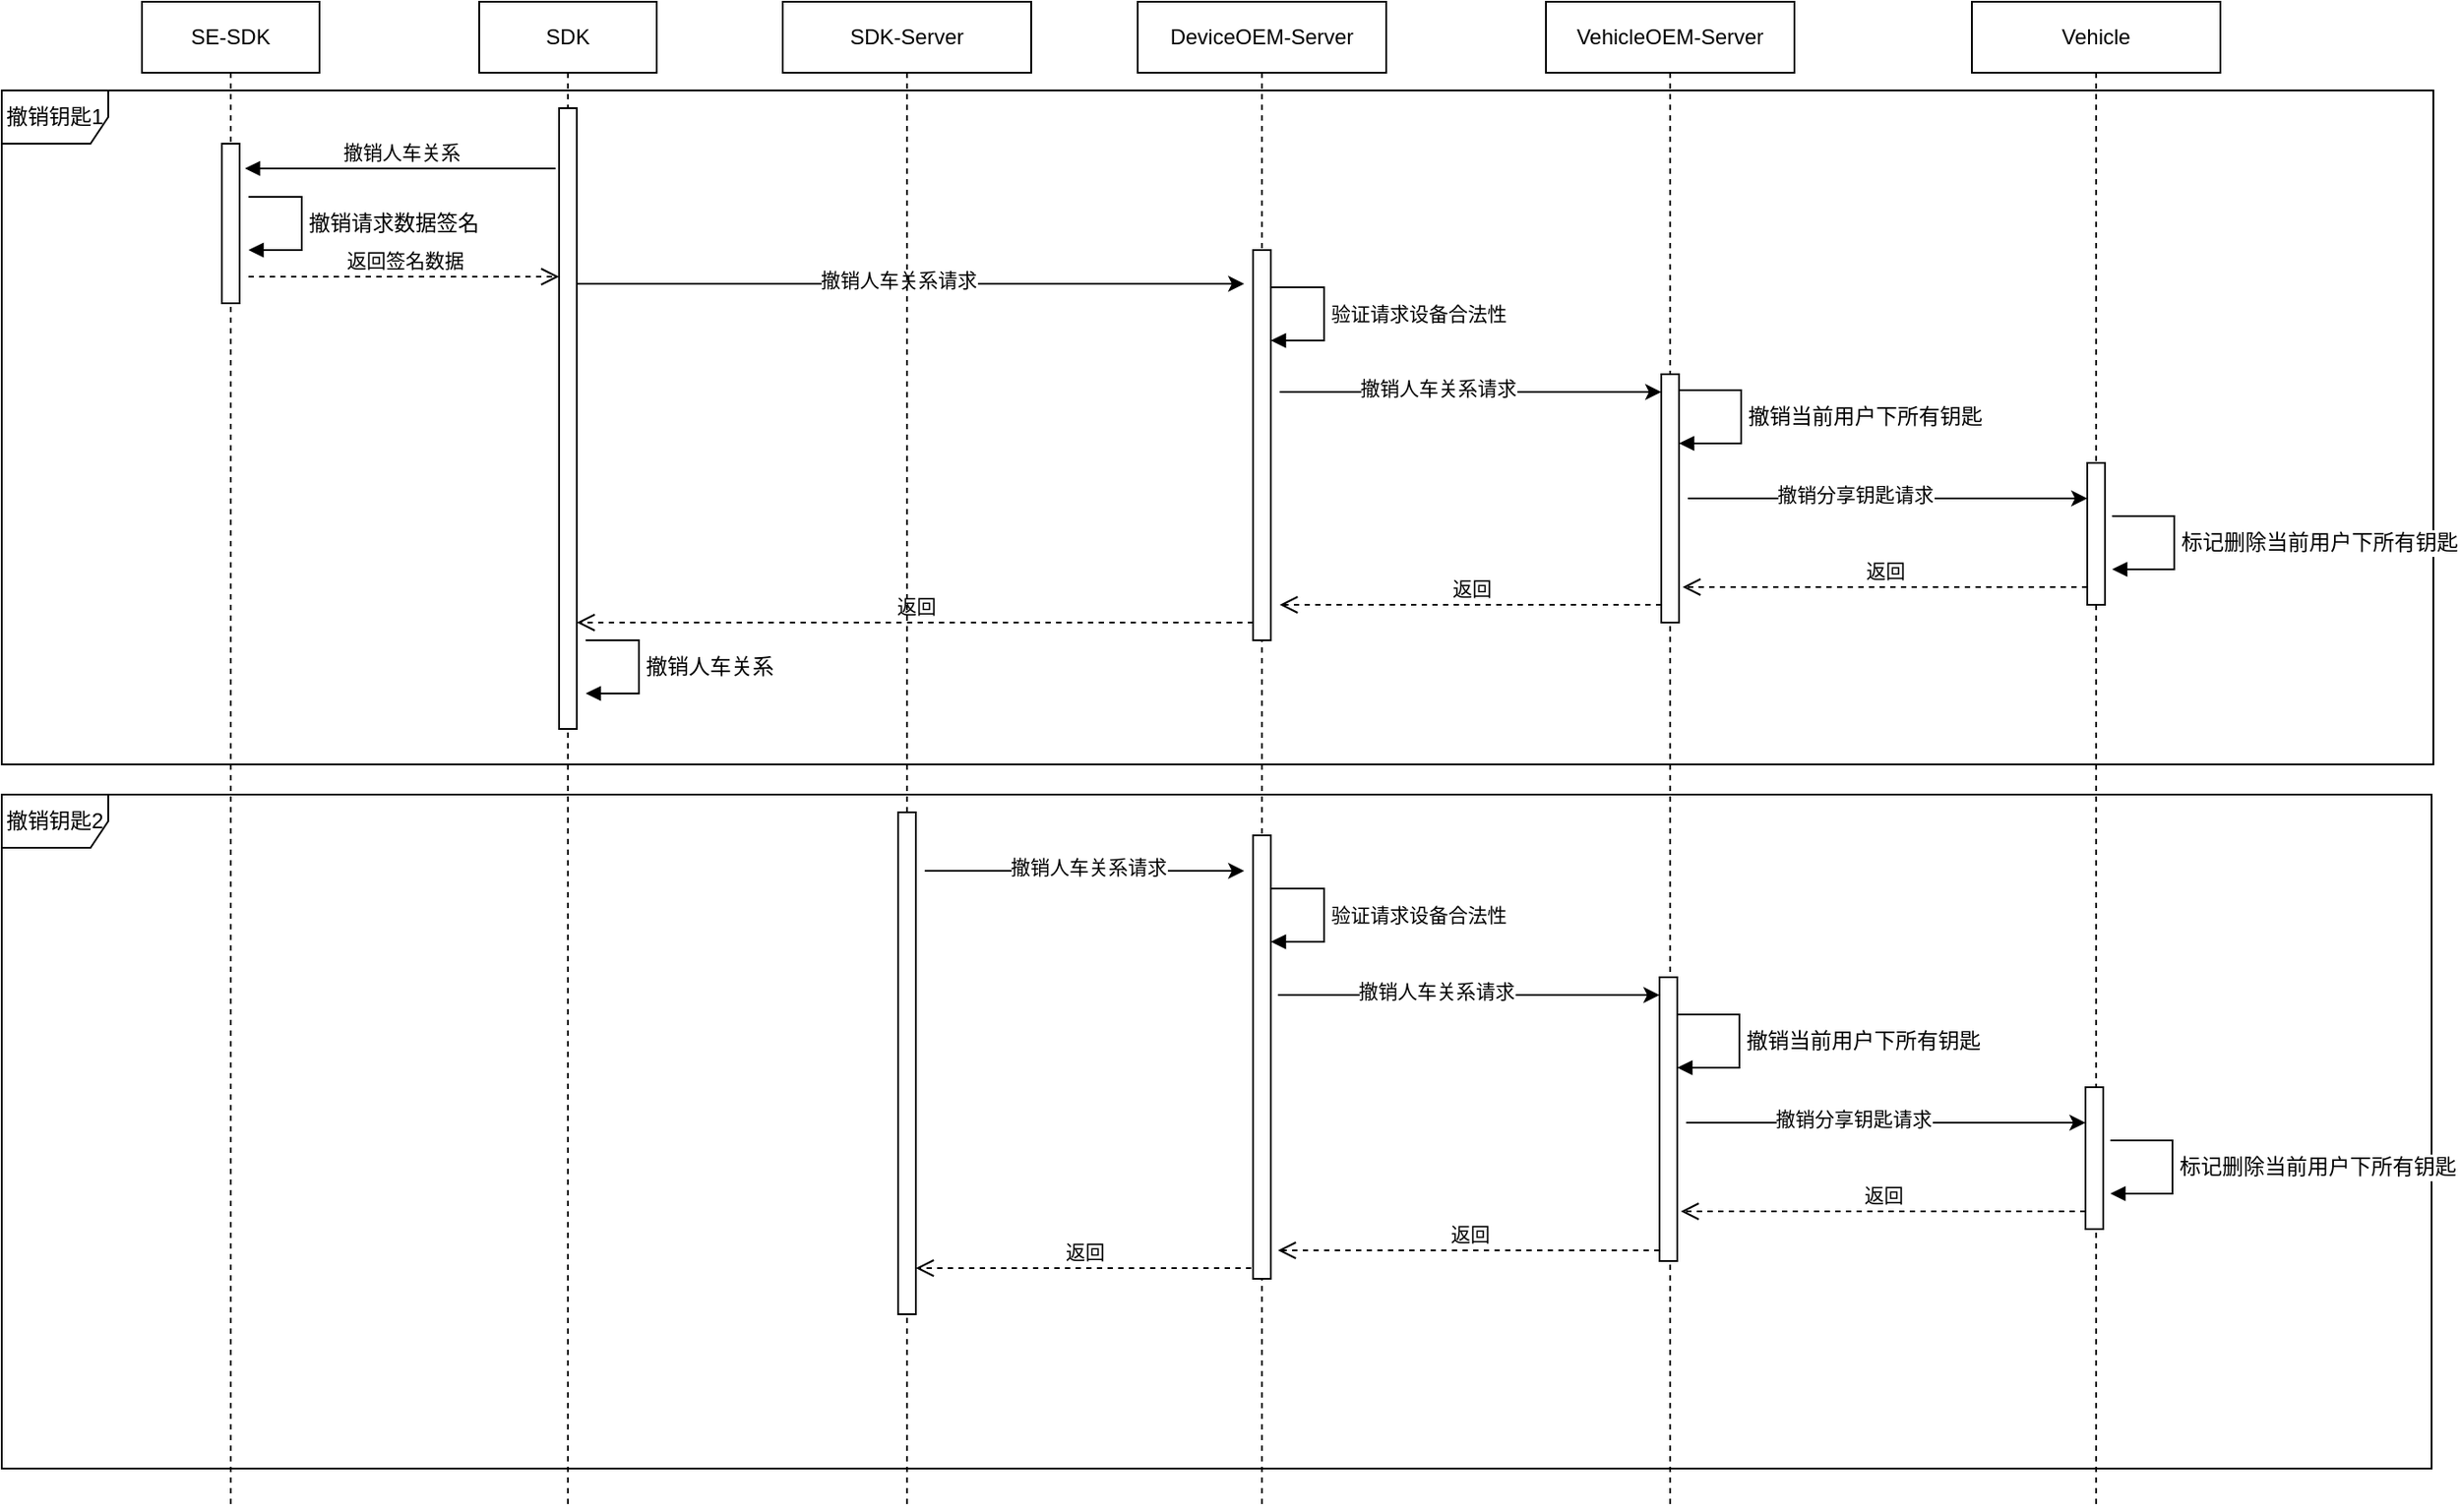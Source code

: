 <mxfile version="24.7.7">
  <diagram name="第 1 页" id="pRwHNNlRCIsjpIY2URZG">
    <mxGraphModel dx="2536" dy="927" grid="1" gridSize="10" guides="1" tooltips="1" connect="1" arrows="1" fold="1" page="1" pageScale="1" pageWidth="827" pageHeight="1169" math="0" shadow="0">
      <root>
        <mxCell id="0" />
        <mxCell id="1" parent="0" />
        <mxCell id="WlolENBASXnC9q6rWEca-1" value="SE-SDK" style="shape=umlLifeline;perimeter=lifelinePerimeter;whiteSpace=wrap;html=1;container=0;dropTarget=0;collapsible=0;recursiveResize=0;outlineConnect=0;portConstraint=eastwest;newEdgeStyle={&quot;edgeStyle&quot;:&quot;elbowEdgeStyle&quot;,&quot;elbow&quot;:&quot;vertical&quot;,&quot;curved&quot;:0,&quot;rounded&quot;:0};" vertex="1" parent="1">
          <mxGeometry x="-501" y="40" width="100" height="850" as="geometry" />
        </mxCell>
        <mxCell id="WlolENBASXnC9q6rWEca-2" value="" style="html=1;points=[];perimeter=orthogonalPerimeter;outlineConnect=0;targetShapes=umlLifeline;portConstraint=eastwest;newEdgeStyle={&quot;edgeStyle&quot;:&quot;elbowEdgeStyle&quot;,&quot;elbow&quot;:&quot;vertical&quot;,&quot;curved&quot;:0,&quot;rounded&quot;:0};" vertex="1" parent="WlolENBASXnC9q6rWEca-1">
          <mxGeometry x="45" y="80" width="10" height="90" as="geometry" />
        </mxCell>
        <mxCell id="WlolENBASXnC9q6rWEca-4" value="SDK" style="shape=umlLifeline;perimeter=lifelinePerimeter;whiteSpace=wrap;html=1;container=0;dropTarget=0;collapsible=0;recursiveResize=0;outlineConnect=0;portConstraint=eastwest;newEdgeStyle={&quot;edgeStyle&quot;:&quot;elbowEdgeStyle&quot;,&quot;elbow&quot;:&quot;vertical&quot;,&quot;curved&quot;:0,&quot;rounded&quot;:0};" vertex="1" parent="1">
          <mxGeometry x="-311" y="40" width="100" height="850" as="geometry" />
        </mxCell>
        <mxCell id="WlolENBASXnC9q6rWEca-5" value="" style="html=1;points=[];perimeter=orthogonalPerimeter;outlineConnect=0;targetShapes=umlLifeline;portConstraint=eastwest;newEdgeStyle={&quot;edgeStyle&quot;:&quot;elbowEdgeStyle&quot;,&quot;elbow&quot;:&quot;vertical&quot;,&quot;curved&quot;:0,&quot;rounded&quot;:0};" vertex="1" parent="WlolENBASXnC9q6rWEca-4">
          <mxGeometry x="45" y="60" width="10" height="350" as="geometry" />
        </mxCell>
        <mxCell id="WlolENBASXnC9q6rWEca-7" value="撤销人车关系" style="html=1;verticalAlign=bottom;endArrow=block;edgeStyle=elbowEdgeStyle;elbow=vertical;curved=0;rounded=0;" edge="1" parent="1">
          <mxGeometry relative="1" as="geometry">
            <mxPoint x="-268" y="134" as="sourcePoint" />
            <Array as="points" />
            <mxPoint x="-443" y="134" as="targetPoint" />
          </mxGeometry>
        </mxCell>
        <mxCell id="WlolENBASXnC9q6rWEca-9" value="返回签名数据" style="html=1;verticalAlign=bottom;endArrow=open;dashed=1;endSize=8;edgeStyle=elbowEdgeStyle;elbow=vertical;curved=0;rounded=0;" edge="1" parent="1">
          <mxGeometry relative="1" as="geometry">
            <mxPoint x="-266" y="195" as="targetPoint" />
            <Array as="points">
              <mxPoint x="-351" y="195" />
            </Array>
            <mxPoint x="-441" y="195" as="sourcePoint" />
          </mxGeometry>
        </mxCell>
        <mxCell id="WlolENBASXnC9q6rWEca-10" value="DeviceOEM-Server" style="shape=umlLifeline;perimeter=lifelinePerimeter;whiteSpace=wrap;html=1;container=0;dropTarget=0;collapsible=0;recursiveResize=0;outlineConnect=0;portConstraint=eastwest;newEdgeStyle={&quot;edgeStyle&quot;:&quot;elbowEdgeStyle&quot;,&quot;elbow&quot;:&quot;vertical&quot;,&quot;curved&quot;:0,&quot;rounded&quot;:0};" vertex="1" parent="1">
          <mxGeometry x="60" y="40" width="140" height="850" as="geometry" />
        </mxCell>
        <mxCell id="WlolENBASXnC9q6rWEca-11" value="" style="html=1;points=[];perimeter=orthogonalPerimeter;outlineConnect=0;targetShapes=umlLifeline;portConstraint=eastwest;newEdgeStyle={&quot;edgeStyle&quot;:&quot;elbowEdgeStyle&quot;,&quot;elbow&quot;:&quot;vertical&quot;,&quot;curved&quot;:0,&quot;rounded&quot;:0};" vertex="1" parent="WlolENBASXnC9q6rWEca-10">
          <mxGeometry x="65" y="140" width="10" height="220" as="geometry" />
        </mxCell>
        <mxCell id="WlolENBASXnC9q6rWEca-17" value="VehicleOEM-Server" style="shape=umlLifeline;perimeter=lifelinePerimeter;whiteSpace=wrap;html=1;container=0;dropTarget=0;collapsible=0;recursiveResize=0;outlineConnect=0;portConstraint=eastwest;newEdgeStyle={&quot;edgeStyle&quot;:&quot;elbowEdgeStyle&quot;,&quot;elbow&quot;:&quot;vertical&quot;,&quot;curved&quot;:0,&quot;rounded&quot;:0};" vertex="1" parent="1">
          <mxGeometry x="290" y="40" width="140" height="850" as="geometry" />
        </mxCell>
        <mxCell id="WlolENBASXnC9q6rWEca-43" value="" style="html=1;points=[];perimeter=orthogonalPerimeter;outlineConnect=0;targetShapes=umlLifeline;portConstraint=eastwest;newEdgeStyle={&quot;edgeStyle&quot;:&quot;elbowEdgeStyle&quot;,&quot;elbow&quot;:&quot;vertical&quot;,&quot;curved&quot;:0,&quot;rounded&quot;:0};" vertex="1" parent="WlolENBASXnC9q6rWEca-17">
          <mxGeometry x="65" y="210" width="10" height="140" as="geometry" />
        </mxCell>
        <mxCell id="WlolENBASXnC9q6rWEca-44" value="撤销当前用户下所有钥匙" style="html=1;align=left;spacingLeft=2;endArrow=block;rounded=0;edgeStyle=orthogonalEdgeStyle;curved=0;rounded=0;fontFamily=Helvetica;fontSize=12;fontColor=default;" edge="1" parent="WlolENBASXnC9q6rWEca-17">
          <mxGeometry relative="1" as="geometry">
            <mxPoint x="75" y="219" as="sourcePoint" />
            <Array as="points">
              <mxPoint x="110" y="219" />
              <mxPoint x="110" y="249" />
            </Array>
            <mxPoint x="75" y="249" as="targetPoint" />
          </mxGeometry>
        </mxCell>
        <mxCell id="WlolENBASXnC9q6rWEca-20" value="Vehicle" style="shape=umlLifeline;perimeter=lifelinePerimeter;whiteSpace=wrap;html=1;container=0;dropTarget=0;collapsible=0;recursiveResize=0;outlineConnect=0;portConstraint=eastwest;newEdgeStyle={&quot;edgeStyle&quot;:&quot;elbowEdgeStyle&quot;,&quot;elbow&quot;:&quot;vertical&quot;,&quot;curved&quot;:0,&quot;rounded&quot;:0};" vertex="1" parent="1">
          <mxGeometry x="530" y="40" width="140" height="850" as="geometry" />
        </mxCell>
        <mxCell id="WlolENBASXnC9q6rWEca-47" value="" style="html=1;points=[];perimeter=orthogonalPerimeter;outlineConnect=0;targetShapes=umlLifeline;portConstraint=eastwest;newEdgeStyle={&quot;edgeStyle&quot;:&quot;elbowEdgeStyle&quot;,&quot;elbow&quot;:&quot;vertical&quot;,&quot;curved&quot;:0,&quot;rounded&quot;:0};" vertex="1" parent="WlolENBASXnC9q6rWEca-20">
          <mxGeometry x="65" y="260" width="10" height="80" as="geometry" />
        </mxCell>
        <mxCell id="WlolENBASXnC9q6rWEca-21" value="" style="endArrow=classic;html=1;rounded=0;" edge="1" parent="1" source="WlolENBASXnC9q6rWEca-5">
          <mxGeometry width="50" height="50" relative="1" as="geometry">
            <mxPoint x="-105" y="199" as="sourcePoint" />
            <mxPoint x="120" y="199" as="targetPoint" />
          </mxGeometry>
        </mxCell>
        <mxCell id="WlolENBASXnC9q6rWEca-22" value="撤销人车关系请求" style="edgeLabel;html=1;align=center;verticalAlign=middle;resizable=0;points=[];" vertex="1" connectable="0" parent="WlolENBASXnC9q6rWEca-21">
          <mxGeometry x="-0.17" y="2" relative="1" as="geometry">
            <mxPoint x="25" as="offset" />
          </mxGeometry>
        </mxCell>
        <mxCell id="WlolENBASXnC9q6rWEca-23" value="&lt;font style=&quot;font-size: 11px;&quot;&gt;验证请求设备合法性&lt;/font&gt;" style="html=1;align=left;spacingLeft=2;endArrow=block;rounded=0;edgeStyle=orthogonalEdgeStyle;curved=0;rounded=0;fontFamily=Helvetica;fontSize=12;fontColor=default;" edge="1" parent="1">
          <mxGeometry relative="1" as="geometry">
            <mxPoint x="135" y="201" as="sourcePoint" />
            <Array as="points">
              <mxPoint x="165" y="201" />
              <mxPoint x="165" y="231" />
            </Array>
            <mxPoint x="135" y="231" as="targetPoint" />
          </mxGeometry>
        </mxCell>
        <mxCell id="WlolENBASXnC9q6rWEca-24" value="撤销人车关系" style="html=1;align=left;spacingLeft=2;endArrow=block;rounded=0;edgeStyle=orthogonalEdgeStyle;curved=0;rounded=0;fontFamily=Helvetica;fontSize=12;fontColor=default;" edge="1" parent="1">
          <mxGeometry relative="1" as="geometry">
            <mxPoint x="-251" y="400" as="sourcePoint" />
            <Array as="points">
              <mxPoint x="-221" y="400" />
              <mxPoint x="-221" y="430" />
            </Array>
            <mxPoint x="-251" y="430" as="targetPoint" />
          </mxGeometry>
        </mxCell>
        <mxCell id="WlolENBASXnC9q6rWEca-25" value="撤销钥匙1" style="shape=umlFrame;whiteSpace=wrap;html=1;pointerEvents=0;sketch=0;strokeColor=default;align=center;verticalAlign=middle;fontFamily=Helvetica;fontSize=12;fontColor=default;fillColor=default;" vertex="1" parent="1">
          <mxGeometry x="-580" y="90" width="1370" height="380" as="geometry" />
        </mxCell>
        <mxCell id="WlolENBASXnC9q6rWEca-26" value="撤销请求数据签名" style="html=1;align=left;spacingLeft=2;endArrow=block;rounded=0;edgeStyle=orthogonalEdgeStyle;curved=0;rounded=0;fontFamily=Helvetica;fontSize=12;fontColor=default;" edge="1" parent="1">
          <mxGeometry relative="1" as="geometry">
            <mxPoint x="-441" y="150" as="sourcePoint" />
            <Array as="points">
              <mxPoint x="-411" y="150" />
              <mxPoint x="-411" y="180" />
            </Array>
            <mxPoint x="-441" y="180" as="targetPoint" />
          </mxGeometry>
        </mxCell>
        <mxCell id="WlolENBASXnC9q6rWEca-41" value="" style="endArrow=classic;html=1;rounded=0;" edge="1" parent="1">
          <mxGeometry width="50" height="50" relative="1" as="geometry">
            <mxPoint x="140" y="260" as="sourcePoint" />
            <mxPoint x="355" y="260" as="targetPoint" />
          </mxGeometry>
        </mxCell>
        <mxCell id="WlolENBASXnC9q6rWEca-42" value="撤销人车关系请求" style="edgeLabel;html=1;align=center;verticalAlign=middle;resizable=0;points=[];" vertex="1" connectable="0" parent="WlolENBASXnC9q6rWEca-41">
          <mxGeometry x="-0.17" y="2" relative="1" as="geometry">
            <mxPoint as="offset" />
          </mxGeometry>
        </mxCell>
        <mxCell id="WlolENBASXnC9q6rWEca-45" value="" style="endArrow=classic;html=1;rounded=0;" edge="1" parent="1">
          <mxGeometry width="50" height="50" relative="1" as="geometry">
            <mxPoint x="370" y="320" as="sourcePoint" />
            <mxPoint x="595" y="320" as="targetPoint" />
          </mxGeometry>
        </mxCell>
        <mxCell id="WlolENBASXnC9q6rWEca-46" value="撤销分享钥匙请求" style="edgeLabel;html=1;align=center;verticalAlign=middle;resizable=0;points=[];" vertex="1" connectable="0" parent="WlolENBASXnC9q6rWEca-45">
          <mxGeometry x="-0.17" y="2" relative="1" as="geometry">
            <mxPoint as="offset" />
          </mxGeometry>
        </mxCell>
        <mxCell id="WlolENBASXnC9q6rWEca-48" value="标记删除当前用户下所有钥匙" style="html=1;align=left;spacingLeft=2;endArrow=block;rounded=0;edgeStyle=orthogonalEdgeStyle;curved=0;rounded=0;fontFamily=Helvetica;fontSize=12;fontColor=default;" edge="1" parent="1">
          <mxGeometry relative="1" as="geometry">
            <mxPoint x="609" y="330" as="sourcePoint" />
            <Array as="points">
              <mxPoint x="644" y="330" />
              <mxPoint x="644" y="360" />
            </Array>
            <mxPoint x="609" y="360" as="targetPoint" />
          </mxGeometry>
        </mxCell>
        <mxCell id="WlolENBASXnC9q6rWEca-49" value="返回" style="html=1;verticalAlign=bottom;endArrow=open;dashed=1;endSize=8;edgeStyle=elbowEdgeStyle;elbow=vertical;curved=0;rounded=0;" edge="1" parent="1">
          <mxGeometry relative="1" as="geometry">
            <mxPoint x="367" y="370" as="targetPoint" />
            <Array as="points" />
            <mxPoint x="595" y="370" as="sourcePoint" />
          </mxGeometry>
        </mxCell>
        <mxCell id="WlolENBASXnC9q6rWEca-50" value="返回" style="html=1;verticalAlign=bottom;endArrow=open;dashed=1;endSize=8;edgeStyle=elbowEdgeStyle;elbow=vertical;curved=0;rounded=0;" edge="1" parent="1">
          <mxGeometry relative="1" as="geometry">
            <mxPoint x="140" y="380" as="targetPoint" />
            <Array as="points" />
            <mxPoint x="355" y="380" as="sourcePoint" />
          </mxGeometry>
        </mxCell>
        <mxCell id="WlolENBASXnC9q6rWEca-51" value="返回" style="html=1;verticalAlign=bottom;endArrow=open;dashed=1;endSize=8;edgeStyle=elbowEdgeStyle;elbow=vertical;curved=0;rounded=0;" edge="1" parent="1" target="WlolENBASXnC9q6rWEca-5">
          <mxGeometry relative="1" as="geometry">
            <mxPoint x="-90" y="390" as="targetPoint" />
            <Array as="points" />
            <mxPoint x="125" y="390" as="sourcePoint" />
          </mxGeometry>
        </mxCell>
        <mxCell id="WlolENBASXnC9q6rWEca-56" value="" style="html=1;points=[];perimeter=orthogonalPerimeter;outlineConnect=0;targetShapes=umlLifeline;portConstraint=eastwest;newEdgeStyle={&quot;edgeStyle&quot;:&quot;elbowEdgeStyle&quot;,&quot;elbow&quot;:&quot;vertical&quot;,&quot;curved&quot;:0,&quot;rounded&quot;:0};" vertex="1" parent="1">
          <mxGeometry x="125" y="510" width="10" height="250" as="geometry" />
        </mxCell>
        <mxCell id="WlolENBASXnC9q6rWEca-57" value="" style="html=1;points=[];perimeter=orthogonalPerimeter;outlineConnect=0;targetShapes=umlLifeline;portConstraint=eastwest;newEdgeStyle={&quot;edgeStyle&quot;:&quot;elbowEdgeStyle&quot;,&quot;elbow&quot;:&quot;vertical&quot;,&quot;curved&quot;:0,&quot;rounded&quot;:0};" vertex="1" parent="1">
          <mxGeometry x="354" y="590" width="10" height="160" as="geometry" />
        </mxCell>
        <mxCell id="WlolENBASXnC9q6rWEca-58" value="撤销当前用户下所有钥匙" style="html=1;align=left;spacingLeft=2;endArrow=block;rounded=0;edgeStyle=orthogonalEdgeStyle;curved=0;rounded=0;fontFamily=Helvetica;fontSize=12;fontColor=default;" edge="1" parent="1">
          <mxGeometry relative="1" as="geometry">
            <mxPoint x="364" y="611" as="sourcePoint" />
            <Array as="points">
              <mxPoint x="399" y="611" />
              <mxPoint x="399" y="641" />
            </Array>
            <mxPoint x="364" y="641" as="targetPoint" />
          </mxGeometry>
        </mxCell>
        <mxCell id="WlolENBASXnC9q6rWEca-59" value="" style="html=1;points=[];perimeter=orthogonalPerimeter;outlineConnect=0;targetShapes=umlLifeline;portConstraint=eastwest;newEdgeStyle={&quot;edgeStyle&quot;:&quot;elbowEdgeStyle&quot;,&quot;elbow&quot;:&quot;vertical&quot;,&quot;curved&quot;:0,&quot;rounded&quot;:0};" vertex="1" parent="1">
          <mxGeometry x="594" y="652" width="10" height="80" as="geometry" />
        </mxCell>
        <mxCell id="WlolENBASXnC9q6rWEca-60" value="" style="endArrow=classic;html=1;rounded=0;" edge="1" parent="1">
          <mxGeometry width="50" height="50" relative="1" as="geometry">
            <mxPoint x="-60" y="530" as="sourcePoint" />
            <mxPoint x="120" y="530" as="targetPoint" />
          </mxGeometry>
        </mxCell>
        <mxCell id="WlolENBASXnC9q6rWEca-61" value="撤销人车关系请求" style="edgeLabel;html=1;align=center;verticalAlign=middle;resizable=0;points=[];" vertex="1" connectable="0" parent="WlolENBASXnC9q6rWEca-60">
          <mxGeometry x="-0.17" y="2" relative="1" as="geometry">
            <mxPoint x="17" as="offset" />
          </mxGeometry>
        </mxCell>
        <mxCell id="WlolENBASXnC9q6rWEca-62" value="&lt;font style=&quot;font-size: 11px;&quot;&gt;验证请求设备合法性&lt;/font&gt;" style="html=1;align=left;spacingLeft=2;endArrow=block;rounded=0;edgeStyle=orthogonalEdgeStyle;curved=0;rounded=0;fontFamily=Helvetica;fontSize=12;fontColor=default;" edge="1" parent="1">
          <mxGeometry relative="1" as="geometry">
            <mxPoint x="135" y="540" as="sourcePoint" />
            <Array as="points">
              <mxPoint x="165" y="540" />
              <mxPoint x="165" y="570" />
            </Array>
            <mxPoint x="135" y="570" as="targetPoint" />
          </mxGeometry>
        </mxCell>
        <mxCell id="WlolENBASXnC9q6rWEca-64" value="撤销钥匙2" style="shape=umlFrame;whiteSpace=wrap;html=1;pointerEvents=0;sketch=0;strokeColor=default;align=center;verticalAlign=middle;fontFamily=Helvetica;fontSize=12;fontColor=default;fillColor=default;" vertex="1" parent="1">
          <mxGeometry x="-580" y="487" width="1369" height="380" as="geometry" />
        </mxCell>
        <mxCell id="WlolENBASXnC9q6rWEca-66" value="" style="endArrow=classic;html=1;rounded=0;" edge="1" parent="1">
          <mxGeometry width="50" height="50" relative="1" as="geometry">
            <mxPoint x="139" y="600" as="sourcePoint" />
            <mxPoint x="354" y="600" as="targetPoint" />
          </mxGeometry>
        </mxCell>
        <mxCell id="WlolENBASXnC9q6rWEca-67" value="撤销人车关系请求" style="edgeLabel;html=1;align=center;verticalAlign=middle;resizable=0;points=[];" vertex="1" connectable="0" parent="WlolENBASXnC9q6rWEca-66">
          <mxGeometry x="-0.17" y="2" relative="1" as="geometry">
            <mxPoint as="offset" />
          </mxGeometry>
        </mxCell>
        <mxCell id="WlolENBASXnC9q6rWEca-68" value="" style="endArrow=classic;html=1;rounded=0;" edge="1" parent="1">
          <mxGeometry width="50" height="50" relative="1" as="geometry">
            <mxPoint x="369" y="672" as="sourcePoint" />
            <mxPoint x="594" y="672" as="targetPoint" />
          </mxGeometry>
        </mxCell>
        <mxCell id="WlolENBASXnC9q6rWEca-69" value="撤销分享钥匙请求" style="edgeLabel;html=1;align=center;verticalAlign=middle;resizable=0;points=[];" vertex="1" connectable="0" parent="WlolENBASXnC9q6rWEca-68">
          <mxGeometry x="-0.17" y="2" relative="1" as="geometry">
            <mxPoint as="offset" />
          </mxGeometry>
        </mxCell>
        <mxCell id="WlolENBASXnC9q6rWEca-70" value="标记删除当前用户下所有钥匙" style="html=1;align=left;spacingLeft=2;endArrow=block;rounded=0;edgeStyle=orthogonalEdgeStyle;curved=0;rounded=0;fontFamily=Helvetica;fontSize=12;fontColor=default;" edge="1" parent="1">
          <mxGeometry relative="1" as="geometry">
            <mxPoint x="608" y="682" as="sourcePoint" />
            <Array as="points">
              <mxPoint x="643" y="682" />
              <mxPoint x="643" y="712" />
            </Array>
            <mxPoint x="608" y="712" as="targetPoint" />
          </mxGeometry>
        </mxCell>
        <mxCell id="WlolENBASXnC9q6rWEca-71" value="返回" style="html=1;verticalAlign=bottom;endArrow=open;dashed=1;endSize=8;edgeStyle=elbowEdgeStyle;elbow=vertical;curved=0;rounded=0;" edge="1" parent="1">
          <mxGeometry relative="1" as="geometry">
            <mxPoint x="366" y="722" as="targetPoint" />
            <Array as="points" />
            <mxPoint x="594" y="722" as="sourcePoint" />
          </mxGeometry>
        </mxCell>
        <mxCell id="WlolENBASXnC9q6rWEca-72" value="返回" style="html=1;verticalAlign=bottom;endArrow=open;dashed=1;endSize=8;edgeStyle=elbowEdgeStyle;elbow=vertical;curved=0;rounded=0;" edge="1" parent="1">
          <mxGeometry relative="1" as="geometry">
            <mxPoint x="139" y="744" as="targetPoint" />
            <Array as="points" />
            <mxPoint x="354" y="744" as="sourcePoint" />
          </mxGeometry>
        </mxCell>
        <mxCell id="WlolENBASXnC9q6rWEca-73" value="返回" style="html=1;verticalAlign=bottom;endArrow=open;dashed=1;endSize=8;edgeStyle=elbowEdgeStyle;elbow=vertical;curved=0;rounded=0;" edge="1" parent="1" target="WlolENBASXnC9q6rWEca-75">
          <mxGeometry relative="1" as="geometry">
            <mxPoint x="-60" y="760" as="targetPoint" />
            <Array as="points" />
            <mxPoint x="124" y="754" as="sourcePoint" />
          </mxGeometry>
        </mxCell>
        <mxCell id="WlolENBASXnC9q6rWEca-74" value="SDK-Server" style="shape=umlLifeline;perimeter=lifelinePerimeter;whiteSpace=wrap;html=1;container=0;dropTarget=0;collapsible=0;recursiveResize=0;outlineConnect=0;portConstraint=eastwest;newEdgeStyle={&quot;edgeStyle&quot;:&quot;elbowEdgeStyle&quot;,&quot;elbow&quot;:&quot;vertical&quot;,&quot;curved&quot;:0,&quot;rounded&quot;:0};" vertex="1" parent="1">
          <mxGeometry x="-140" y="40" width="140" height="850" as="geometry" />
        </mxCell>
        <mxCell id="WlolENBASXnC9q6rWEca-75" value="" style="html=1;points=[];perimeter=orthogonalPerimeter;outlineConnect=0;targetShapes=umlLifeline;portConstraint=eastwest;newEdgeStyle={&quot;edgeStyle&quot;:&quot;elbowEdgeStyle&quot;,&quot;elbow&quot;:&quot;vertical&quot;,&quot;curved&quot;:0,&quot;rounded&quot;:0};" vertex="1" parent="WlolENBASXnC9q6rWEca-74">
          <mxGeometry x="65" y="457" width="10" height="283" as="geometry" />
        </mxCell>
      </root>
    </mxGraphModel>
  </diagram>
</mxfile>
